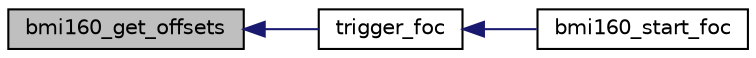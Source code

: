 digraph "bmi160_get_offsets"
{
  edge [fontname="Helvetica",fontsize="10",labelfontname="Helvetica",labelfontsize="10"];
  node [fontname="Helvetica",fontsize="10",shape=record];
  rankdir="LR";
  Node1 [label="bmi160_get_offsets",height=0.2,width=0.4,color="black", fillcolor="grey75", style="filled", fontcolor="black"];
  Node1 -> Node2 [dir="back",color="midnightblue",fontsize="10",style="solid",fontname="Helvetica"];
  Node2 [label="trigger_foc",height=0.2,width=0.4,color="black", fillcolor="white", style="filled",URL="$bmi160_8c.html#a20fb5c5cfa58117dc82b2f7c0c973016",tooltip="This API is used to trigger the FOC in the sensor. "];
  Node2 -> Node3 [dir="back",color="midnightblue",fontsize="10",style="solid",fontname="Helvetica"];
  Node3 [label="bmi160_start_foc",height=0.2,width=0.4,color="black", fillcolor="white", style="filled",URL="$bmi160_8h.html#a9a12ab7ac43b795f4b6faddde505eb88",tooltip="This API starts the FOC of accel and gyro. "];
}
